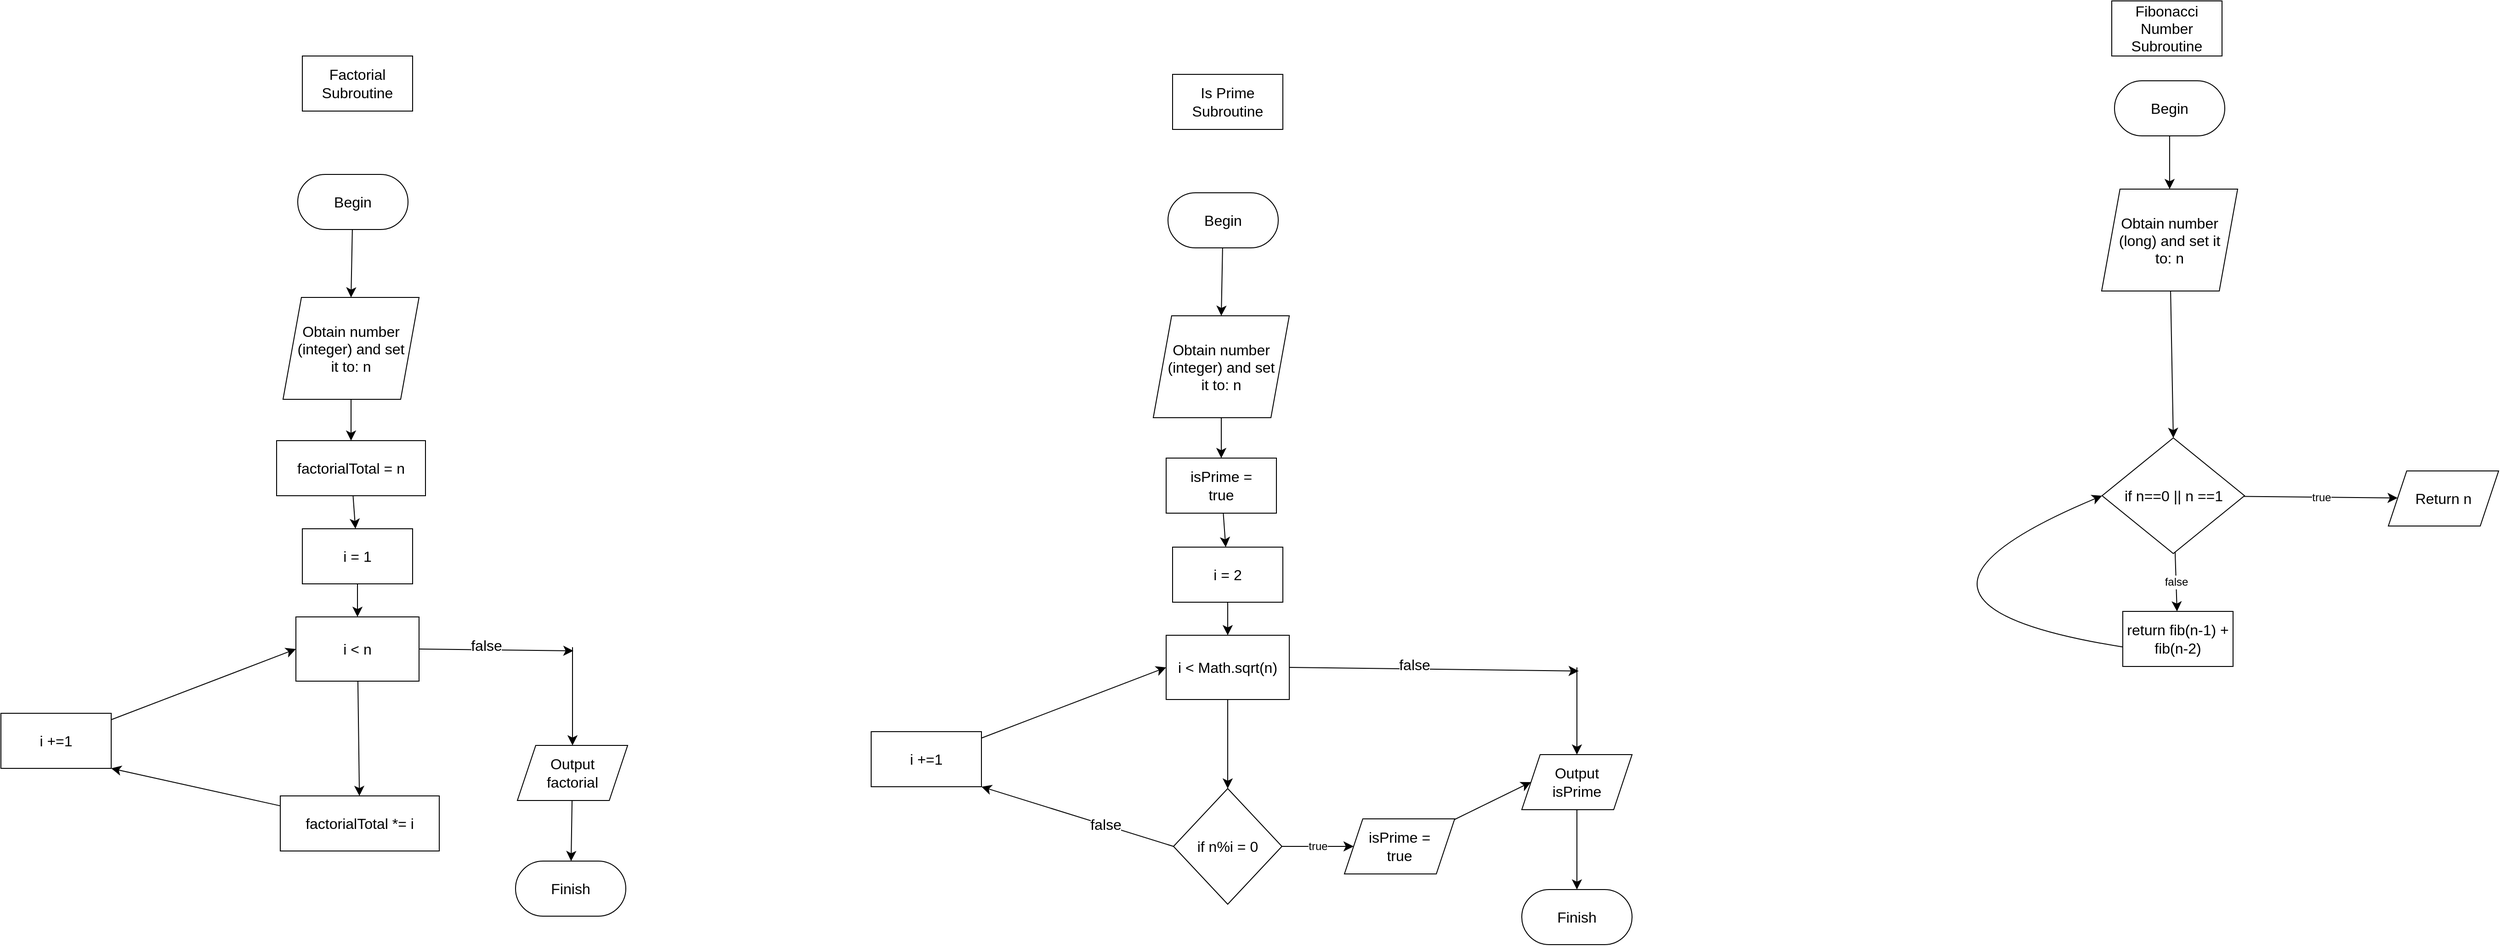 <mxfile version="20.8.3" type="github">
  <diagram id="WnnT9eaO3p0BWbKeblLl" name="Page-1">
    <mxGraphModel dx="2202" dy="1348" grid="0" gridSize="10" guides="1" tooltips="1" connect="1" arrows="1" fold="1" page="0" pageScale="1" pageWidth="827" pageHeight="1169" math="0" shadow="0">
      <root>
        <mxCell id="0" />
        <mxCell id="1" parent="0" />
        <mxCell id="kuhHr71bj72E31eIpp_Y-3" value="" style="edgeStyle=none;curved=1;rounded=0;orthogonalLoop=1;jettySize=auto;html=1;fontSize=12;startSize=8;endSize=8;entryX=0.5;entryY=0;entryDx=0;entryDy=0;" parent="1" source="kuhHr71bj72E31eIpp_Y-1" target="kuhHr71bj72E31eIpp_Y-4" edge="1">
          <mxGeometry relative="1" as="geometry">
            <mxPoint x="69" y="13" as="targetPoint" />
          </mxGeometry>
        </mxCell>
        <mxCell id="kuhHr71bj72E31eIpp_Y-1" value="Begin" style="rounded=1;whiteSpace=wrap;html=1;fontSize=16;arcSize=50;" parent="1" vertex="1">
          <mxGeometry x="9" y="-167" width="120" height="60" as="geometry" />
        </mxCell>
        <mxCell id="kuhHr71bj72E31eIpp_Y-12" value="" style="edgeStyle=none;curved=1;rounded=0;orthogonalLoop=1;jettySize=auto;html=1;fontSize=12;startSize=8;endSize=8;" parent="1" source="kuhHr71bj72E31eIpp_Y-4" target="kuhHr71bj72E31eIpp_Y-11" edge="1">
          <mxGeometry relative="1" as="geometry" />
        </mxCell>
        <mxCell id="kuhHr71bj72E31eIpp_Y-4" value="Obtain number (integer) and set it to: n" style="shape=parallelogram;perimeter=parallelogramPerimeter;whiteSpace=wrap;html=1;fixedSize=1;fontSize=16;spacing=12;" parent="1" vertex="1">
          <mxGeometry x="-7" y="-33" width="148" height="111" as="geometry" />
        </mxCell>
        <mxCell id="kuhHr71bj72E31eIpp_Y-20" value="" style="edgeStyle=none;curved=1;rounded=0;orthogonalLoop=1;jettySize=auto;html=1;fontSize=12;startSize=8;endSize=8;" parent="1" source="kuhHr71bj72E31eIpp_Y-5" target="kuhHr71bj72E31eIpp_Y-19" edge="1">
          <mxGeometry relative="1" as="geometry" />
        </mxCell>
        <mxCell id="kuhHr71bj72E31eIpp_Y-5" value="i &amp;lt; n" style="whiteSpace=wrap;html=1;fontSize=16;spacing=12;" parent="1" vertex="1">
          <mxGeometry x="7" y="315" width="134" height="70" as="geometry" />
        </mxCell>
        <mxCell id="kuhHr71bj72E31eIpp_Y-7" value="" style="endArrow=classic;html=1;rounded=0;fontSize=12;startSize=8;endSize=8;curved=1;exitX=1;exitY=0.5;exitDx=0;exitDy=0;" parent="1" source="kuhHr71bj72E31eIpp_Y-5" edge="1">
          <mxGeometry width="50" height="50" relative="1" as="geometry">
            <mxPoint x="41" y="207" as="sourcePoint" />
            <mxPoint x="309" y="352" as="targetPoint" />
          </mxGeometry>
        </mxCell>
        <mxCell id="kuhHr71bj72E31eIpp_Y-10" value="false" style="edgeLabel;html=1;align=center;verticalAlign=middle;resizable=0;points=[];fontSize=16;" parent="kuhHr71bj72E31eIpp_Y-7" vertex="1" connectable="0">
          <mxGeometry x="-0.135" y="5" relative="1" as="geometry">
            <mxPoint as="offset" />
          </mxGeometry>
        </mxCell>
        <mxCell id="kuhHr71bj72E31eIpp_Y-60" value="" style="edgeStyle=none;curved=1;rounded=0;orthogonalLoop=1;jettySize=auto;html=1;fontSize=12;startSize=8;endSize=8;" parent="1" source="kuhHr71bj72E31eIpp_Y-8" target="kuhHr71bj72E31eIpp_Y-59" edge="1">
          <mxGeometry relative="1" as="geometry" />
        </mxCell>
        <mxCell id="kuhHr71bj72E31eIpp_Y-8" value="Output factorial" style="shape=parallelogram;perimeter=parallelogramPerimeter;whiteSpace=wrap;html=1;fixedSize=1;fontSize=16;spacing=12;" parent="1" vertex="1">
          <mxGeometry x="248" y="455" width="120" height="60" as="geometry" />
        </mxCell>
        <mxCell id="kuhHr71bj72E31eIpp_Y-9" value="" style="endArrow=classic;html=1;rounded=0;fontSize=12;startSize=8;endSize=8;curved=1;entryX=0.5;entryY=0;entryDx=0;entryDy=0;" parent="1" target="kuhHr71bj72E31eIpp_Y-8" edge="1">
          <mxGeometry width="50" height="50" relative="1" as="geometry">
            <mxPoint x="308" y="348" as="sourcePoint" />
            <mxPoint x="377" y="238" as="targetPoint" />
          </mxGeometry>
        </mxCell>
        <mxCell id="kuhHr71bj72E31eIpp_Y-17" value="" style="edgeStyle=none;curved=1;rounded=0;orthogonalLoop=1;jettySize=auto;html=1;fontSize=12;startSize=8;endSize=8;" parent="1" source="kuhHr71bj72E31eIpp_Y-11" target="kuhHr71bj72E31eIpp_Y-16" edge="1">
          <mxGeometry relative="1" as="geometry" />
        </mxCell>
        <mxCell id="kuhHr71bj72E31eIpp_Y-11" value="factorialTotal = n" style="whiteSpace=wrap;html=1;fontSize=16;spacing=12;" parent="1" vertex="1">
          <mxGeometry x="-14" y="123" width="162" height="60" as="geometry" />
        </mxCell>
        <mxCell id="kuhHr71bj72E31eIpp_Y-18" value="" style="edgeStyle=none;curved=1;rounded=0;orthogonalLoop=1;jettySize=auto;html=1;fontSize=12;startSize=8;endSize=8;" parent="1" source="kuhHr71bj72E31eIpp_Y-16" target="kuhHr71bj72E31eIpp_Y-5" edge="1">
          <mxGeometry relative="1" as="geometry" />
        </mxCell>
        <mxCell id="kuhHr71bj72E31eIpp_Y-16" value="i = 1" style="rounded=0;whiteSpace=wrap;html=1;fontSize=16;" parent="1" vertex="1">
          <mxGeometry x="14" y="219" width="120" height="60" as="geometry" />
        </mxCell>
        <mxCell id="kuhHr71bj72E31eIpp_Y-22" value="" style="edgeStyle=none;curved=1;rounded=0;orthogonalLoop=1;jettySize=auto;html=1;fontSize=12;startSize=8;endSize=8;entryX=1;entryY=1;entryDx=0;entryDy=0;" parent="1" source="kuhHr71bj72E31eIpp_Y-19" target="kuhHr71bj72E31eIpp_Y-21" edge="1">
          <mxGeometry relative="1" as="geometry" />
        </mxCell>
        <mxCell id="kuhHr71bj72E31eIpp_Y-19" value="factorialTotal&amp;nbsp;*= i" style="whiteSpace=wrap;html=1;fontSize=16;spacing=12;" parent="1" vertex="1">
          <mxGeometry x="-10" y="510" width="173" height="60" as="geometry" />
        </mxCell>
        <mxCell id="kuhHr71bj72E31eIpp_Y-24" value="" style="edgeStyle=none;curved=1;rounded=0;orthogonalLoop=1;jettySize=auto;html=1;fontSize=12;startSize=8;endSize=8;entryX=0;entryY=0.5;entryDx=0;entryDy=0;" parent="1" source="kuhHr71bj72E31eIpp_Y-21" target="kuhHr71bj72E31eIpp_Y-5" edge="1">
          <mxGeometry relative="1" as="geometry">
            <mxPoint x="-254" y="300" as="targetPoint" />
          </mxGeometry>
        </mxCell>
        <mxCell id="kuhHr71bj72E31eIpp_Y-21" value="i +=1" style="whiteSpace=wrap;html=1;fontSize=16;spacing=12;" parent="1" vertex="1">
          <mxGeometry x="-314" y="420" width="120" height="60" as="geometry" />
        </mxCell>
        <mxCell id="kuhHr71bj72E31eIpp_Y-25" value="Factorial Subroutine" style="rounded=0;whiteSpace=wrap;html=1;fontSize=16;" parent="1" vertex="1">
          <mxGeometry x="14" y="-296" width="120" height="60" as="geometry" />
        </mxCell>
        <mxCell id="kuhHr71bj72E31eIpp_Y-26" value="" style="edgeStyle=none;curved=1;rounded=0;orthogonalLoop=1;jettySize=auto;html=1;fontSize=12;startSize=8;endSize=8;entryX=0.5;entryY=0;entryDx=0;entryDy=0;" parent="1" source="kuhHr71bj72E31eIpp_Y-27" target="kuhHr71bj72E31eIpp_Y-29" edge="1">
          <mxGeometry relative="1" as="geometry">
            <mxPoint x="1016" y="33" as="targetPoint" />
          </mxGeometry>
        </mxCell>
        <mxCell id="kuhHr71bj72E31eIpp_Y-27" value="Begin" style="rounded=1;whiteSpace=wrap;html=1;fontSize=16;arcSize=50;" parent="1" vertex="1">
          <mxGeometry x="956" y="-147" width="120" height="60" as="geometry" />
        </mxCell>
        <mxCell id="kuhHr71bj72E31eIpp_Y-28" value="" style="edgeStyle=none;curved=1;rounded=0;orthogonalLoop=1;jettySize=auto;html=1;fontSize=12;startSize=8;endSize=8;" parent="1" source="kuhHr71bj72E31eIpp_Y-29" target="kuhHr71bj72E31eIpp_Y-37" edge="1">
          <mxGeometry relative="1" as="geometry" />
        </mxCell>
        <mxCell id="kuhHr71bj72E31eIpp_Y-29" value="Obtain number (integer) and set it to: n" style="shape=parallelogram;perimeter=parallelogramPerimeter;whiteSpace=wrap;html=1;fixedSize=1;fontSize=16;spacing=12;" parent="1" vertex="1">
          <mxGeometry x="940" y="-13" width="148" height="111" as="geometry" />
        </mxCell>
        <mxCell id="kuhHr71bj72E31eIpp_Y-47" value="" style="edgeStyle=none;curved=1;rounded=0;orthogonalLoop=1;jettySize=auto;html=1;fontSize=12;startSize=8;endSize=8;" parent="1" source="kuhHr71bj72E31eIpp_Y-31" target="kuhHr71bj72E31eIpp_Y-45" edge="1">
          <mxGeometry relative="1" as="geometry" />
        </mxCell>
        <mxCell id="kuhHr71bj72E31eIpp_Y-31" value="i &amp;lt; Math.sqrt(n)" style="whiteSpace=wrap;html=1;fontSize=16;spacing=12;" parent="1" vertex="1">
          <mxGeometry x="954" y="335" width="134" height="70" as="geometry" />
        </mxCell>
        <mxCell id="kuhHr71bj72E31eIpp_Y-32" value="" style="endArrow=classic;html=1;rounded=0;fontSize=12;startSize=8;endSize=8;curved=1;exitX=1;exitY=0.5;exitDx=0;exitDy=0;" parent="1" source="kuhHr71bj72E31eIpp_Y-31" edge="1">
          <mxGeometry width="50" height="50" relative="1" as="geometry">
            <mxPoint x="988" y="227" as="sourcePoint" />
            <mxPoint x="1403" y="374" as="targetPoint" />
          </mxGeometry>
        </mxCell>
        <mxCell id="kuhHr71bj72E31eIpp_Y-33" value="false" style="edgeLabel;html=1;align=center;verticalAlign=middle;resizable=0;points=[];fontSize=16;" parent="kuhHr71bj72E31eIpp_Y-32" vertex="1" connectable="0">
          <mxGeometry x="-0.135" y="5" relative="1" as="geometry">
            <mxPoint as="offset" />
          </mxGeometry>
        </mxCell>
        <mxCell id="kuhHr71bj72E31eIpp_Y-58" style="edgeStyle=none;curved=1;rounded=0;orthogonalLoop=1;jettySize=auto;html=1;fontSize=12;startSize=8;endSize=8;" parent="1" source="kuhHr71bj72E31eIpp_Y-34" target="kuhHr71bj72E31eIpp_Y-56" edge="1">
          <mxGeometry relative="1" as="geometry" />
        </mxCell>
        <mxCell id="kuhHr71bj72E31eIpp_Y-34" value="Output isPrime" style="shape=parallelogram;perimeter=parallelogramPerimeter;whiteSpace=wrap;html=1;fixedSize=1;fontSize=16;spacing=12;" parent="1" vertex="1">
          <mxGeometry x="1341" y="465" width="120" height="60" as="geometry" />
        </mxCell>
        <mxCell id="kuhHr71bj72E31eIpp_Y-35" value="" style="endArrow=classic;html=1;rounded=0;fontSize=12;startSize=8;endSize=8;curved=1;entryX=0.5;entryY=0;entryDx=0;entryDy=0;" parent="1" target="kuhHr71bj72E31eIpp_Y-34" edge="1">
          <mxGeometry width="50" height="50" relative="1" as="geometry">
            <mxPoint x="1401" y="370" as="sourcePoint" />
            <mxPoint x="1324" y="258" as="targetPoint" />
          </mxGeometry>
        </mxCell>
        <mxCell id="kuhHr71bj72E31eIpp_Y-36" value="" style="edgeStyle=none;curved=1;rounded=0;orthogonalLoop=1;jettySize=auto;html=1;fontSize=12;startSize=8;endSize=8;" parent="1" source="kuhHr71bj72E31eIpp_Y-37" target="kuhHr71bj72E31eIpp_Y-39" edge="1">
          <mxGeometry relative="1" as="geometry" />
        </mxCell>
        <mxCell id="kuhHr71bj72E31eIpp_Y-37" value="isPrime = true" style="whiteSpace=wrap;html=1;fontSize=16;spacing=12;" parent="1" vertex="1">
          <mxGeometry x="954" y="142" width="120" height="60" as="geometry" />
        </mxCell>
        <mxCell id="kuhHr71bj72E31eIpp_Y-38" value="" style="edgeStyle=none;curved=1;rounded=0;orthogonalLoop=1;jettySize=auto;html=1;fontSize=12;startSize=8;endSize=8;" parent="1" source="kuhHr71bj72E31eIpp_Y-39" target="kuhHr71bj72E31eIpp_Y-31" edge="1">
          <mxGeometry relative="1" as="geometry" />
        </mxCell>
        <mxCell id="kuhHr71bj72E31eIpp_Y-39" value="i = 2" style="rounded=0;whiteSpace=wrap;html=1;fontSize=16;" parent="1" vertex="1">
          <mxGeometry x="961" y="239" width="120" height="60" as="geometry" />
        </mxCell>
        <mxCell id="kuhHr71bj72E31eIpp_Y-42" value="" style="edgeStyle=none;curved=1;rounded=0;orthogonalLoop=1;jettySize=auto;html=1;fontSize=12;startSize=8;endSize=8;entryX=0;entryY=0.5;entryDx=0;entryDy=0;" parent="1" source="kuhHr71bj72E31eIpp_Y-43" target="kuhHr71bj72E31eIpp_Y-31" edge="1">
          <mxGeometry relative="1" as="geometry">
            <mxPoint x="693" y="320" as="targetPoint" />
          </mxGeometry>
        </mxCell>
        <mxCell id="kuhHr71bj72E31eIpp_Y-43" value="i +=1" style="whiteSpace=wrap;html=1;fontSize=16;spacing=12;" parent="1" vertex="1">
          <mxGeometry x="633" y="440" width="120" height="60" as="geometry" />
        </mxCell>
        <mxCell id="kuhHr71bj72E31eIpp_Y-44" value="Is Prime Subroutine" style="rounded=0;whiteSpace=wrap;html=1;fontSize=16;" parent="1" vertex="1">
          <mxGeometry x="961" y="-276" width="120" height="60" as="geometry" />
        </mxCell>
        <mxCell id="kuhHr71bj72E31eIpp_Y-53" value="true" style="edgeStyle=none;curved=1;rounded=0;orthogonalLoop=1;jettySize=auto;html=1;fontSize=12;startSize=8;endSize=8;" parent="1" source="kuhHr71bj72E31eIpp_Y-45" target="kuhHr71bj72E31eIpp_Y-50" edge="1">
          <mxGeometry relative="1" as="geometry" />
        </mxCell>
        <mxCell id="kuhHr71bj72E31eIpp_Y-45" value="if n%i = 0" style="rhombus;whiteSpace=wrap;html=1;fontSize=16;spacing=12;" parent="1" vertex="1">
          <mxGeometry x="962" y="502" width="118" height="126" as="geometry" />
        </mxCell>
        <mxCell id="kuhHr71bj72E31eIpp_Y-48" value="" style="endArrow=classic;html=1;rounded=0;fontSize=12;startSize=8;endSize=8;curved=1;exitX=0;exitY=0.5;exitDx=0;exitDy=0;entryX=1;entryY=1;entryDx=0;entryDy=0;" parent="1" source="kuhHr71bj72E31eIpp_Y-45" target="kuhHr71bj72E31eIpp_Y-43" edge="1">
          <mxGeometry width="50" height="50" relative="1" as="geometry">
            <mxPoint x="851" y="417" as="sourcePoint" />
            <mxPoint x="901" y="367" as="targetPoint" />
          </mxGeometry>
        </mxCell>
        <mxCell id="kuhHr71bj72E31eIpp_Y-52" value="false" style="edgeLabel;html=1;align=center;verticalAlign=middle;resizable=0;points=[];fontSize=16;" parent="kuhHr71bj72E31eIpp_Y-48" vertex="1" connectable="0">
          <mxGeometry x="-0.294" relative="1" as="geometry">
            <mxPoint y="-1" as="offset" />
          </mxGeometry>
        </mxCell>
        <mxCell id="kuhHr71bj72E31eIpp_Y-54" value="" style="edgeStyle=none;curved=1;rounded=0;orthogonalLoop=1;jettySize=auto;html=1;fontSize=12;startSize=8;endSize=8;entryX=0;entryY=0.5;entryDx=0;entryDy=0;" parent="1" source="kuhHr71bj72E31eIpp_Y-50" target="kuhHr71bj72E31eIpp_Y-34" edge="1">
          <mxGeometry relative="1" as="geometry" />
        </mxCell>
        <mxCell id="kuhHr71bj72E31eIpp_Y-50" value="isPrime = true" style="shape=parallelogram;perimeter=parallelogramPerimeter;whiteSpace=wrap;html=1;fixedSize=1;fontSize=16;spacing=12;" parent="1" vertex="1">
          <mxGeometry x="1148" y="535" width="120" height="60" as="geometry" />
        </mxCell>
        <mxCell id="kuhHr71bj72E31eIpp_Y-56" value="Finish" style="rounded=1;whiteSpace=wrap;html=1;fontSize=16;arcSize=50;" parent="1" vertex="1">
          <mxGeometry x="1341" y="612" width="120" height="60" as="geometry" />
        </mxCell>
        <mxCell id="kuhHr71bj72E31eIpp_Y-59" value="Finish" style="rounded=1;whiteSpace=wrap;html=1;fontSize=16;arcSize=50;" parent="1" vertex="1">
          <mxGeometry x="246" y="581" width="120" height="60" as="geometry" />
        </mxCell>
        <mxCell id="kuhHr71bj72E31eIpp_Y-61" value="" style="edgeStyle=none;curved=1;rounded=0;orthogonalLoop=1;jettySize=auto;html=1;fontSize=12;startSize=8;endSize=8;entryX=0.5;entryY=0;entryDx=0;entryDy=0;" parent="1" source="kuhHr71bj72E31eIpp_Y-62" target="kuhHr71bj72E31eIpp_Y-64" edge="1">
          <mxGeometry relative="1" as="geometry">
            <mxPoint x="2050" y="13" as="targetPoint" />
          </mxGeometry>
        </mxCell>
        <mxCell id="kuhHr71bj72E31eIpp_Y-62" value="Begin" style="rounded=1;whiteSpace=wrap;html=1;fontSize=16;arcSize=50;" parent="1" vertex="1">
          <mxGeometry x="1986" y="-269" width="120" height="60" as="geometry" />
        </mxCell>
        <mxCell id="kuhHr71bj72E31eIpp_Y-88" value="" style="edgeStyle=none;curved=1;rounded=0;orthogonalLoop=1;jettySize=auto;html=1;fontSize=12;startSize=8;endSize=8;entryX=0.5;entryY=0;entryDx=0;entryDy=0;" parent="1" source="kuhHr71bj72E31eIpp_Y-64" target="kuhHr71bj72E31eIpp_Y-87" edge="1">
          <mxGeometry relative="1" as="geometry">
            <mxPoint x="2046" y="2" as="targetPoint" />
          </mxGeometry>
        </mxCell>
        <mxCell id="kuhHr71bj72E31eIpp_Y-64" value="Obtain number (long) and set it to: n" style="shape=parallelogram;perimeter=parallelogramPerimeter;whiteSpace=wrap;html=1;fixedSize=1;fontSize=16;spacing=12;" parent="1" vertex="1">
          <mxGeometry x="1972" y="-151" width="148" height="111" as="geometry" />
        </mxCell>
        <mxCell id="kuhHr71bj72E31eIpp_Y-94" style="edgeStyle=none;curved=1;rounded=0;orthogonalLoop=1;jettySize=auto;html=1;entryX=0;entryY=0.5;entryDx=0;entryDy=0;fontSize=12;startSize=8;endSize=8;exitX=0.012;exitY=0.65;exitDx=0;exitDy=0;exitPerimeter=0;" parent="1" source="kuhHr71bj72E31eIpp_Y-75" target="kuhHr71bj72E31eIpp_Y-87" edge="1">
          <mxGeometry relative="1" as="geometry">
            <Array as="points">
              <mxPoint x="1693" y="300" />
            </Array>
          </mxGeometry>
        </mxCell>
        <mxCell id="kuhHr71bj72E31eIpp_Y-75" value="return fib(n-1) + fib(n-2)" style="rounded=0;whiteSpace=wrap;html=1;fontSize=16;" parent="1" vertex="1">
          <mxGeometry x="1995" y="309" width="120" height="60" as="geometry" />
        </mxCell>
        <mxCell id="kuhHr71bj72E31eIpp_Y-85" value="Fibonacci Number Subroutine" style="rounded=0;whiteSpace=wrap;html=1;fontSize=16;" parent="1" vertex="1">
          <mxGeometry x="1983" y="-356" width="120" height="60" as="geometry" />
        </mxCell>
        <mxCell id="kuhHr71bj72E31eIpp_Y-91" value="true" style="edgeStyle=none;curved=1;rounded=0;orthogonalLoop=1;jettySize=auto;html=1;fontSize=12;startSize=8;endSize=8;" parent="1" source="kuhHr71bj72E31eIpp_Y-87" target="kuhHr71bj72E31eIpp_Y-90" edge="1">
          <mxGeometry relative="1" as="geometry" />
        </mxCell>
        <mxCell id="kuhHr71bj72E31eIpp_Y-92" value="false" style="edgeStyle=none;curved=1;rounded=0;orthogonalLoop=1;jettySize=auto;html=1;fontSize=12;startSize=8;endSize=8;" parent="1" source="kuhHr71bj72E31eIpp_Y-87" target="kuhHr71bj72E31eIpp_Y-75" edge="1">
          <mxGeometry relative="1" as="geometry" />
        </mxCell>
        <mxCell id="kuhHr71bj72E31eIpp_Y-87" value="if n==0 || n ==1" style="rhombus;whiteSpace=wrap;html=1;fontSize=16;spacing=12;" parent="1" vertex="1">
          <mxGeometry x="1972.5" y="120" width="155" height="126" as="geometry" />
        </mxCell>
        <mxCell id="kuhHr71bj72E31eIpp_Y-90" value="Return n" style="shape=parallelogram;perimeter=parallelogramPerimeter;whiteSpace=wrap;html=1;fixedSize=1;fontSize=16;" parent="1" vertex="1">
          <mxGeometry x="2284" y="156" width="120" height="60" as="geometry" />
        </mxCell>
      </root>
    </mxGraphModel>
  </diagram>
</mxfile>
